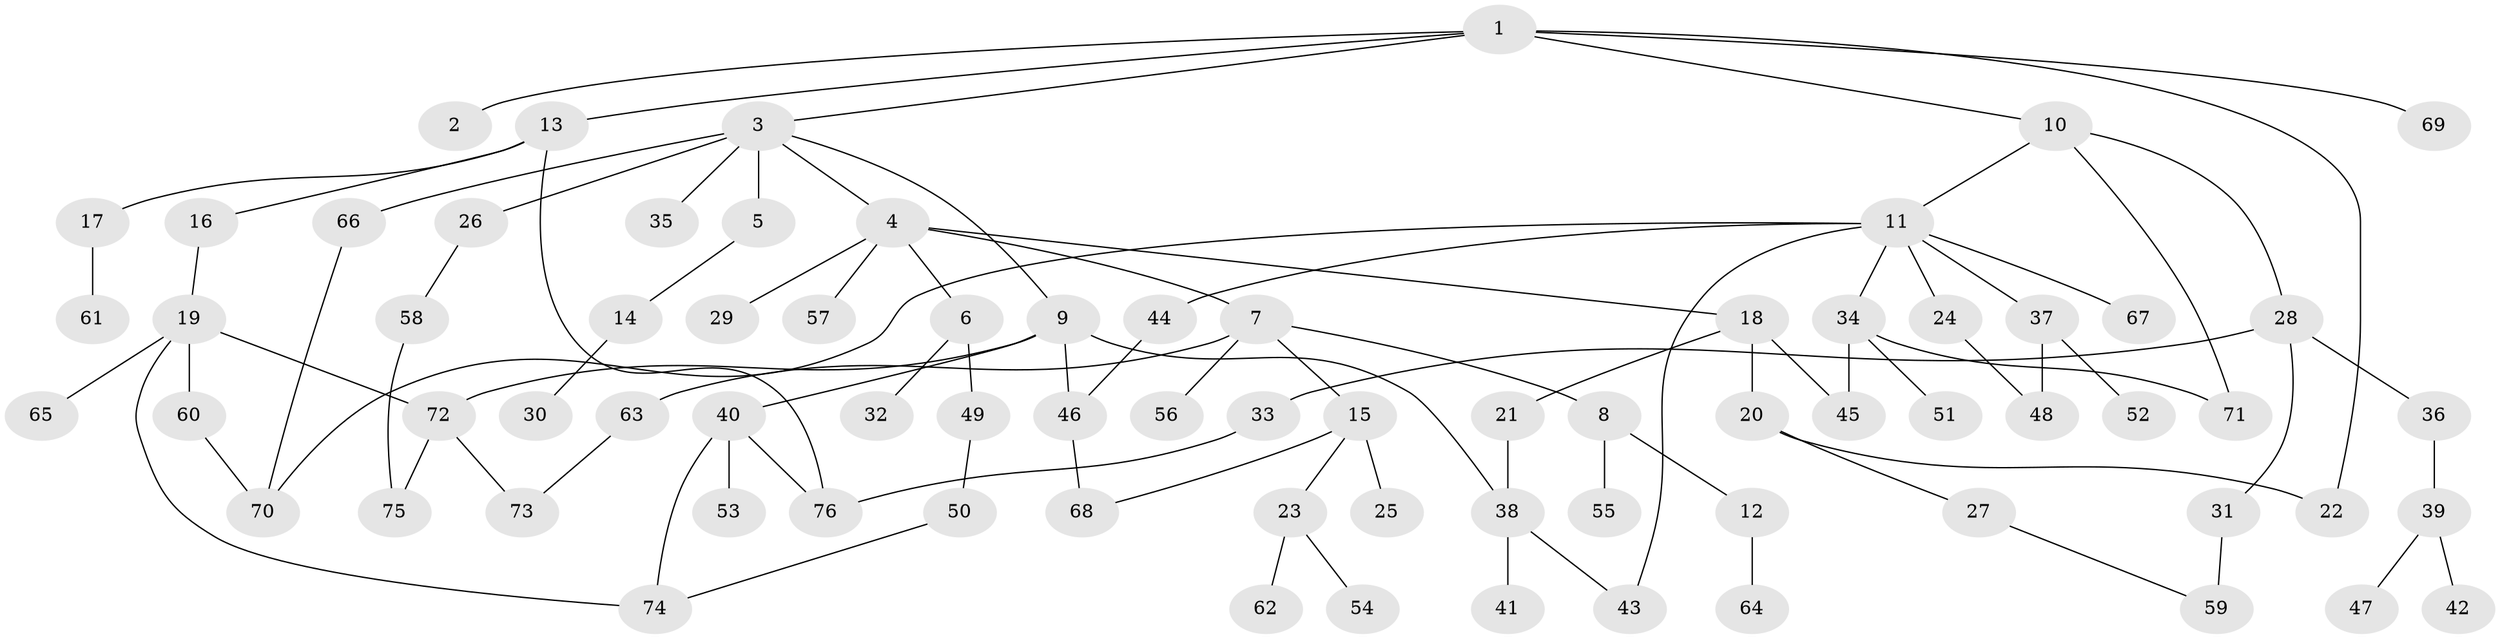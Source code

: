 // Generated by graph-tools (version 1.1) at 2025/25/03/09/25 03:25:24]
// undirected, 76 vertices, 93 edges
graph export_dot {
graph [start="1"]
  node [color=gray90,style=filled];
  1;
  2;
  3;
  4;
  5;
  6;
  7;
  8;
  9;
  10;
  11;
  12;
  13;
  14;
  15;
  16;
  17;
  18;
  19;
  20;
  21;
  22;
  23;
  24;
  25;
  26;
  27;
  28;
  29;
  30;
  31;
  32;
  33;
  34;
  35;
  36;
  37;
  38;
  39;
  40;
  41;
  42;
  43;
  44;
  45;
  46;
  47;
  48;
  49;
  50;
  51;
  52;
  53;
  54;
  55;
  56;
  57;
  58;
  59;
  60;
  61;
  62;
  63;
  64;
  65;
  66;
  67;
  68;
  69;
  70;
  71;
  72;
  73;
  74;
  75;
  76;
  1 -- 2;
  1 -- 3;
  1 -- 10;
  1 -- 13;
  1 -- 22;
  1 -- 69;
  3 -- 4;
  3 -- 5;
  3 -- 9;
  3 -- 26;
  3 -- 35;
  3 -- 66;
  4 -- 6;
  4 -- 7;
  4 -- 18;
  4 -- 29;
  4 -- 57;
  5 -- 14;
  6 -- 32;
  6 -- 49;
  7 -- 8;
  7 -- 15;
  7 -- 56;
  7 -- 63;
  8 -- 12;
  8 -- 55;
  9 -- 38;
  9 -- 40;
  9 -- 46;
  9 -- 72;
  10 -- 11;
  10 -- 28;
  10 -- 71;
  11 -- 24;
  11 -- 34;
  11 -- 37;
  11 -- 43;
  11 -- 44;
  11 -- 67;
  11 -- 70;
  12 -- 64;
  13 -- 16;
  13 -- 17;
  13 -- 76;
  14 -- 30;
  15 -- 23;
  15 -- 25;
  15 -- 68;
  16 -- 19;
  17 -- 61;
  18 -- 20;
  18 -- 21;
  18 -- 45;
  19 -- 60;
  19 -- 65;
  19 -- 72;
  19 -- 74;
  20 -- 27;
  20 -- 22;
  21 -- 38;
  23 -- 54;
  23 -- 62;
  24 -- 48;
  26 -- 58;
  27 -- 59;
  28 -- 31;
  28 -- 33;
  28 -- 36;
  31 -- 59;
  33 -- 76;
  34 -- 45;
  34 -- 51;
  34 -- 71;
  36 -- 39;
  37 -- 48;
  37 -- 52;
  38 -- 41;
  38 -- 43;
  39 -- 42;
  39 -- 47;
  40 -- 53;
  40 -- 74;
  40 -- 76;
  44 -- 46;
  46 -- 68;
  49 -- 50;
  50 -- 74;
  58 -- 75;
  60 -- 70;
  63 -- 73;
  66 -- 70;
  72 -- 73;
  72 -- 75;
}
